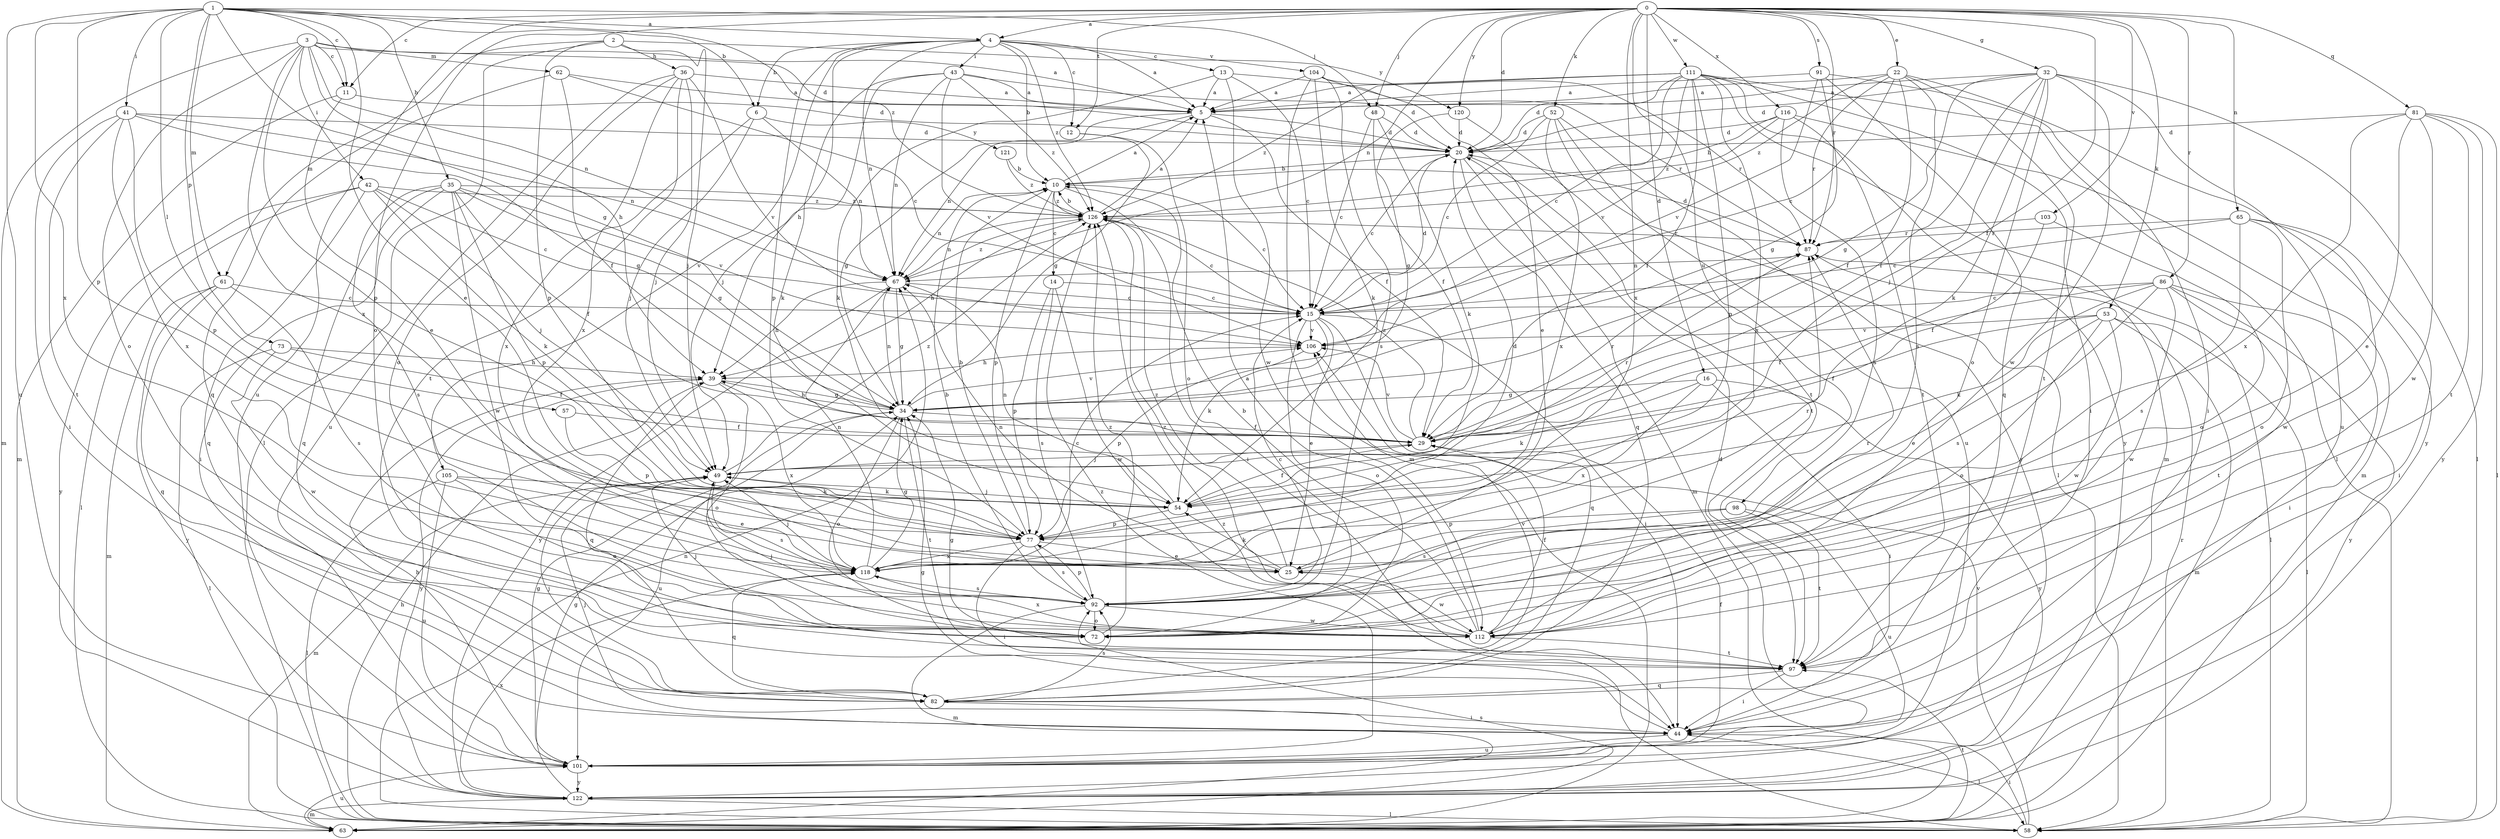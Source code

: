strict digraph  {
0;
1;
2;
3;
4;
5;
6;
10;
11;
12;
13;
14;
15;
16;
20;
22;
25;
29;
32;
34;
35;
36;
39;
41;
42;
43;
44;
48;
49;
52;
53;
54;
57;
58;
61;
62;
63;
65;
67;
72;
73;
77;
81;
82;
86;
87;
91;
92;
97;
98;
101;
103;
104;
105;
106;
111;
112;
116;
118;
120;
121;
122;
126;
0 -> 4  [label=a];
0 -> 11  [label=c];
0 -> 16  [label=d];
0 -> 20  [label=d];
0 -> 22  [label=e];
0 -> 29  [label=f];
0 -> 32  [label=g];
0 -> 48  [label=j];
0 -> 52  [label=k];
0 -> 53  [label=k];
0 -> 65  [label=n];
0 -> 67  [label=n];
0 -> 72  [label=o];
0 -> 81  [label=q];
0 -> 86  [label=r];
0 -> 87  [label=r];
0 -> 91  [label=s];
0 -> 98  [label=u];
0 -> 101  [label=u];
0 -> 103  [label=v];
0 -> 111  [label=w];
0 -> 116  [label=x];
0 -> 118  [label=x];
0 -> 120  [label=y];
0 -> 12  [label=t];
1 -> 4  [label=a];
1 -> 6  [label=b];
1 -> 11  [label=c];
1 -> 25  [label=e];
1 -> 34  [label=g];
1 -> 35  [label=h];
1 -> 41  [label=i];
1 -> 48  [label=j];
1 -> 57  [label=l];
1 -> 61  [label=m];
1 -> 73  [label=p];
1 -> 77  [label=p];
1 -> 101  [label=u];
1 -> 118  [label=x];
1 -> 126  [label=z];
2 -> 36  [label=h];
2 -> 49  [label=j];
2 -> 58  [label=l];
2 -> 61  [label=m];
2 -> 77  [label=p];
2 -> 120  [label=y];
3 -> 5  [label=a];
3 -> 11  [label=c];
3 -> 20  [label=d];
3 -> 39  [label=h];
3 -> 42  [label=i];
3 -> 62  [label=m];
3 -> 63  [label=m];
3 -> 67  [label=n];
3 -> 72  [label=o];
3 -> 77  [label=p];
3 -> 118  [label=x];
4 -> 5  [label=a];
4 -> 6  [label=b];
4 -> 10  [label=b];
4 -> 12  [label=c];
4 -> 13  [label=c];
4 -> 39  [label=h];
4 -> 43  [label=i];
4 -> 67  [label=n];
4 -> 77  [label=p];
4 -> 104  [label=v];
4 -> 105  [label=v];
4 -> 126  [label=z];
5 -> 20  [label=d];
5 -> 29  [label=f];
5 -> 34  [label=g];
5 -> 67  [label=n];
6 -> 49  [label=j];
6 -> 67  [label=n];
6 -> 118  [label=x];
6 -> 121  [label=y];
10 -> 5  [label=a];
10 -> 14  [label=c];
10 -> 15  [label=c];
10 -> 44  [label=i];
10 -> 67  [label=n];
10 -> 77  [label=p];
10 -> 126  [label=z];
11 -> 20  [label=d];
11 -> 25  [label=e];
11 -> 63  [label=m];
12 -> 34  [label=g];
12 -> 72  [label=o];
13 -> 5  [label=a];
13 -> 15  [label=c];
13 -> 54  [label=k];
13 -> 87  [label=r];
13 -> 112  [label=w];
14 -> 15  [label=c];
14 -> 77  [label=p];
14 -> 92  [label=s];
14 -> 112  [label=w];
15 -> 20  [label=d];
15 -> 25  [label=e];
15 -> 44  [label=i];
15 -> 54  [label=k];
15 -> 72  [label=o];
15 -> 82  [label=q];
15 -> 106  [label=v];
16 -> 34  [label=g];
16 -> 44  [label=i];
16 -> 54  [label=k];
16 -> 118  [label=x];
16 -> 122  [label=y];
20 -> 10  [label=b];
20 -> 15  [label=c];
20 -> 63  [label=m];
20 -> 82  [label=q];
20 -> 97  [label=t];
22 -> 5  [label=a];
22 -> 15  [label=c];
22 -> 29  [label=f];
22 -> 87  [label=r];
22 -> 92  [label=s];
22 -> 97  [label=t];
22 -> 122  [label=y];
22 -> 126  [label=z];
25 -> 54  [label=k];
25 -> 67  [label=n];
25 -> 87  [label=r];
25 -> 112  [label=w];
25 -> 126  [label=z];
29 -> 49  [label=j];
29 -> 87  [label=r];
29 -> 106  [label=v];
29 -> 126  [label=z];
32 -> 5  [label=a];
32 -> 20  [label=d];
32 -> 29  [label=f];
32 -> 34  [label=g];
32 -> 49  [label=j];
32 -> 54  [label=k];
32 -> 58  [label=l];
32 -> 72  [label=o];
32 -> 101  [label=u];
32 -> 112  [label=w];
34 -> 29  [label=f];
34 -> 39  [label=h];
34 -> 67  [label=n];
34 -> 72  [label=o];
34 -> 97  [label=t];
34 -> 101  [label=u];
34 -> 106  [label=v];
35 -> 29  [label=f];
35 -> 34  [label=g];
35 -> 44  [label=i];
35 -> 77  [label=p];
35 -> 82  [label=q];
35 -> 92  [label=s];
35 -> 106  [label=v];
35 -> 112  [label=w];
35 -> 126  [label=z];
36 -> 5  [label=a];
36 -> 49  [label=j];
36 -> 72  [label=o];
36 -> 97  [label=t];
36 -> 101  [label=u];
36 -> 106  [label=v];
36 -> 118  [label=x];
39 -> 34  [label=g];
39 -> 72  [label=o];
39 -> 82  [label=q];
39 -> 118  [label=x];
39 -> 122  [label=y];
41 -> 20  [label=d];
41 -> 34  [label=g];
41 -> 44  [label=i];
41 -> 67  [label=n];
41 -> 77  [label=p];
41 -> 97  [label=t];
41 -> 118  [label=x];
42 -> 15  [label=c];
42 -> 49  [label=j];
42 -> 54  [label=k];
42 -> 58  [label=l];
42 -> 82  [label=q];
42 -> 122  [label=y];
42 -> 126  [label=z];
43 -> 5  [label=a];
43 -> 20  [label=d];
43 -> 49  [label=j];
43 -> 54  [label=k];
43 -> 67  [label=n];
43 -> 106  [label=v];
43 -> 126  [label=z];
44 -> 34  [label=g];
44 -> 49  [label=j];
44 -> 58  [label=l];
44 -> 101  [label=u];
48 -> 15  [label=c];
48 -> 20  [label=d];
48 -> 29  [label=f];
48 -> 54  [label=k];
49 -> 54  [label=k];
49 -> 63  [label=m];
49 -> 87  [label=r];
49 -> 92  [label=s];
49 -> 126  [label=z];
52 -> 15  [label=c];
52 -> 20  [label=d];
52 -> 58  [label=l];
52 -> 101  [label=u];
52 -> 118  [label=x];
52 -> 122  [label=y];
53 -> 25  [label=e];
53 -> 29  [label=f];
53 -> 58  [label=l];
53 -> 63  [label=m];
53 -> 72  [label=o];
53 -> 106  [label=v];
53 -> 112  [label=w];
54 -> 29  [label=f];
54 -> 49  [label=j];
54 -> 67  [label=n];
54 -> 77  [label=p];
57 -> 29  [label=f];
57 -> 77  [label=p];
58 -> 39  [label=h];
58 -> 44  [label=i];
58 -> 67  [label=n];
58 -> 87  [label=r];
58 -> 106  [label=v];
58 -> 126  [label=z];
61 -> 15  [label=c];
61 -> 63  [label=m];
61 -> 82  [label=q];
61 -> 92  [label=s];
61 -> 122  [label=y];
62 -> 5  [label=a];
62 -> 15  [label=c];
62 -> 29  [label=f];
62 -> 82  [label=q];
63 -> 92  [label=s];
63 -> 97  [label=t];
63 -> 101  [label=u];
65 -> 15  [label=c];
65 -> 44  [label=i];
65 -> 72  [label=o];
65 -> 87  [label=r];
65 -> 92  [label=s];
65 -> 112  [label=w];
67 -> 15  [label=c];
67 -> 34  [label=g];
67 -> 39  [label=h];
67 -> 122  [label=y];
67 -> 126  [label=z];
72 -> 49  [label=j];
72 -> 126  [label=z];
73 -> 29  [label=f];
73 -> 39  [label=h];
73 -> 58  [label=l];
73 -> 112  [label=w];
77 -> 10  [label=b];
77 -> 20  [label=d];
77 -> 25  [label=e];
77 -> 44  [label=i];
77 -> 92  [label=s];
77 -> 118  [label=x];
81 -> 20  [label=d];
81 -> 25  [label=e];
81 -> 58  [label=l];
81 -> 97  [label=t];
81 -> 112  [label=w];
81 -> 118  [label=x];
81 -> 122  [label=y];
82 -> 44  [label=i];
82 -> 49  [label=j];
82 -> 92  [label=s];
82 -> 106  [label=v];
86 -> 15  [label=c];
86 -> 29  [label=f];
86 -> 44  [label=i];
86 -> 54  [label=k];
86 -> 92  [label=s];
86 -> 97  [label=t];
86 -> 112  [label=w];
86 -> 122  [label=y];
87 -> 20  [label=d];
87 -> 58  [label=l];
87 -> 67  [label=n];
91 -> 5  [label=a];
91 -> 34  [label=g];
91 -> 44  [label=i];
91 -> 82  [label=q];
91 -> 106  [label=v];
92 -> 10  [label=b];
92 -> 15  [label=c];
92 -> 63  [label=m];
92 -> 72  [label=o];
92 -> 77  [label=p];
92 -> 112  [label=w];
97 -> 34  [label=g];
97 -> 44  [label=i];
97 -> 82  [label=q];
98 -> 77  [label=p];
98 -> 92  [label=s];
98 -> 97  [label=t];
98 -> 101  [label=u];
101 -> 20  [label=d];
101 -> 29  [label=f];
101 -> 34  [label=g];
101 -> 39  [label=h];
101 -> 122  [label=y];
101 -> 126  [label=z];
103 -> 29  [label=f];
103 -> 72  [label=o];
103 -> 87  [label=r];
104 -> 5  [label=a];
104 -> 25  [label=e];
104 -> 54  [label=k];
104 -> 63  [label=m];
104 -> 87  [label=r];
104 -> 92  [label=s];
105 -> 25  [label=e];
105 -> 54  [label=k];
105 -> 58  [label=l];
105 -> 72  [label=o];
105 -> 101  [label=u];
106 -> 39  [label=h];
106 -> 77  [label=p];
111 -> 5  [label=a];
111 -> 15  [label=c];
111 -> 20  [label=d];
111 -> 29  [label=f];
111 -> 44  [label=i];
111 -> 58  [label=l];
111 -> 63  [label=m];
111 -> 77  [label=p];
111 -> 106  [label=v];
111 -> 118  [label=x];
111 -> 122  [label=y];
111 -> 126  [label=z];
112 -> 5  [label=a];
112 -> 10  [label=b];
112 -> 29  [label=f];
112 -> 49  [label=j];
112 -> 87  [label=r];
112 -> 97  [label=t];
112 -> 118  [label=x];
112 -> 126  [label=z];
116 -> 10  [label=b];
116 -> 20  [label=d];
116 -> 63  [label=m];
116 -> 92  [label=s];
116 -> 97  [label=t];
116 -> 126  [label=z];
118 -> 15  [label=c];
118 -> 34  [label=g];
118 -> 49  [label=j];
118 -> 67  [label=n];
118 -> 82  [label=q];
118 -> 92  [label=s];
120 -> 20  [label=d];
120 -> 34  [label=g];
120 -> 97  [label=t];
121 -> 10  [label=b];
121 -> 126  [label=z];
122 -> 34  [label=g];
122 -> 58  [label=l];
122 -> 63  [label=m];
122 -> 118  [label=x];
126 -> 5  [label=a];
126 -> 10  [label=b];
126 -> 15  [label=c];
126 -> 39  [label=h];
126 -> 67  [label=n];
126 -> 87  [label=r];
}
